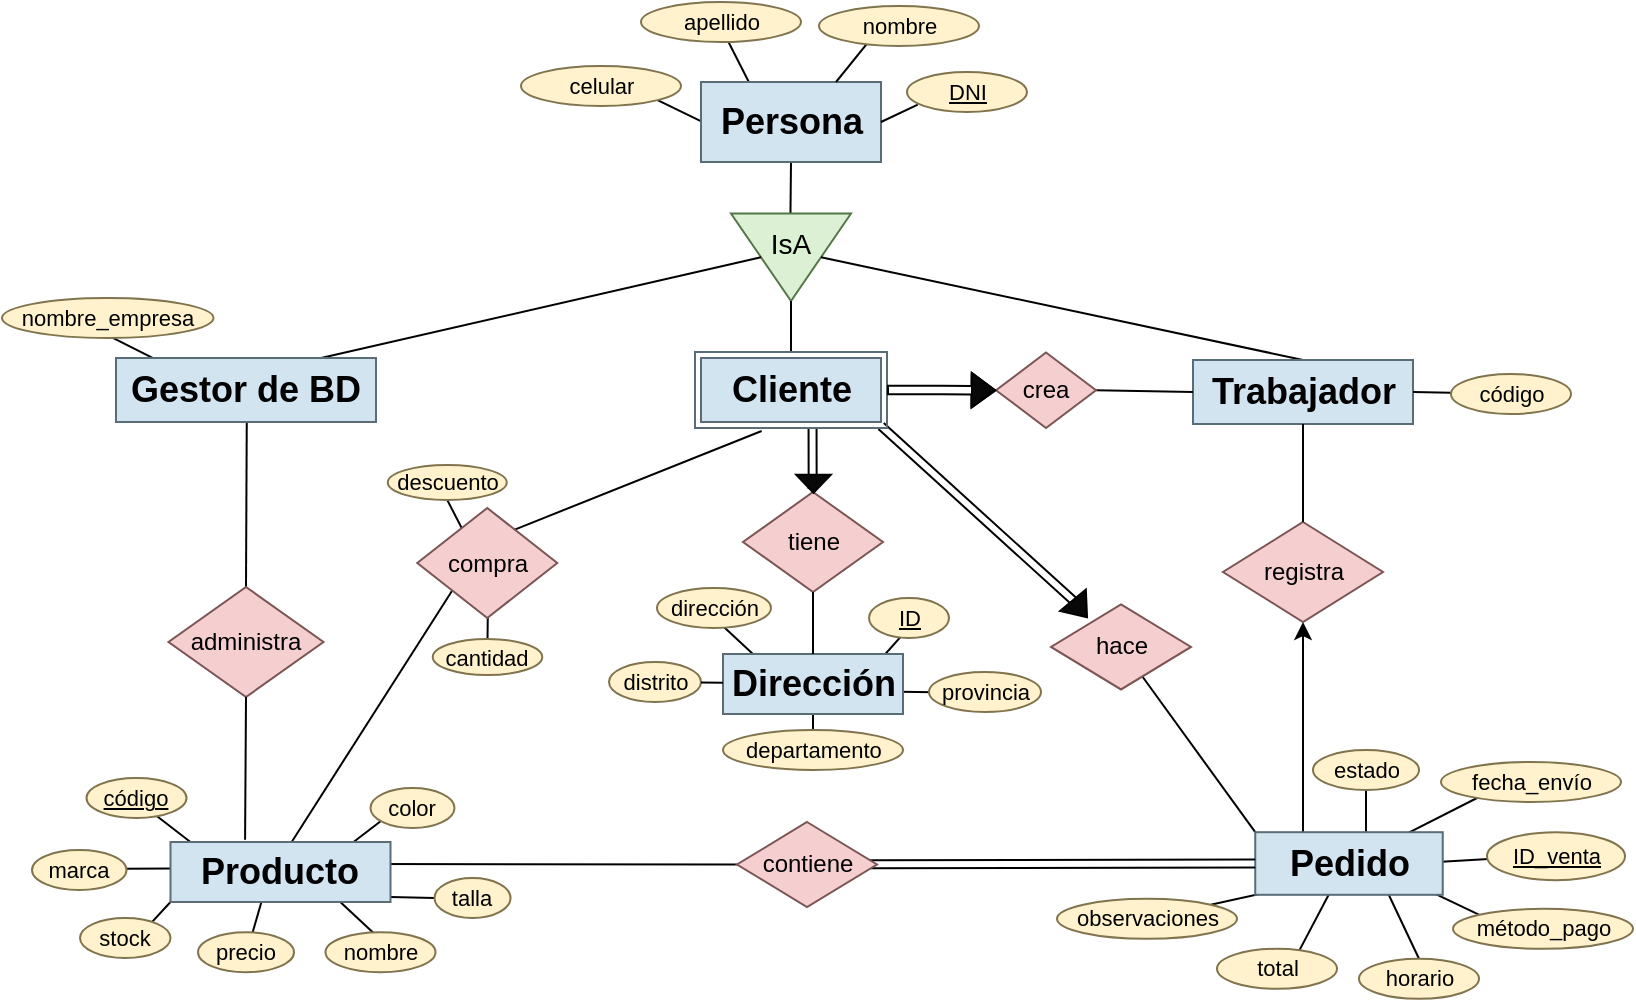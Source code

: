 <mxfile version="24.7.17">
  <diagram id="R2lEEEUBdFMjLlhIrx00" name="Page-1">
    <mxGraphModel dx="1480" dy="518" grid="0" gridSize="10" guides="1" tooltips="1" connect="1" arrows="1" fold="1" page="1" pageScale="1" pageWidth="850" pageHeight="1100" math="0" shadow="0" extFonts="Permanent Marker^https://fonts.googleapis.com/css?family=Permanent+Marker">
      <root>
        <mxCell id="0" />
        <mxCell id="1" parent="0" />
        <mxCell id="55ezojVvOQlJSLOhFWwa-83" value="" style="endArrow=classic;html=1;rounded=0;entryX=0.5;entryY=1;entryDx=0;entryDy=0;" parent="1" target="ELXSJOn3E0flHP4w-PMO-49" edge="1">
          <mxGeometry width="50" height="50" relative="1" as="geometry">
            <mxPoint x="678.5" y="575" as="sourcePoint" />
            <mxPoint x="527.5" y="480" as="targetPoint" />
          </mxGeometry>
        </mxCell>
        <mxCell id="ELXSJOn3E0flHP4w-PMO-66" value="" style="endArrow=none;html=1;rounded=0;entryX=0.482;entryY=0.883;entryDx=0;entryDy=0;exitX=0.173;exitY=0.063;exitDx=0;exitDy=0;entryPerimeter=0;exitPerimeter=0;" parent="1" source="ELXSJOn3E0flHP4w-PMO-39" target="ELXSJOn3E0flHP4w-PMO-65" edge="1">
          <mxGeometry width="50" height="50" relative="1" as="geometry">
            <mxPoint x="35" y="363" as="sourcePoint" />
            <mxPoint x="-120" y="226" as="targetPoint" />
          </mxGeometry>
        </mxCell>
        <mxCell id="ELXSJOn3E0flHP4w-PMO-46" value="" style="endArrow=none;html=1;rounded=0;exitX=0.5;exitY=0;exitDx=0;exitDy=0;entryX=0.503;entryY=0.927;entryDx=0;entryDy=0;entryPerimeter=0;" parent="1" source="ELXSJOn3E0flHP4w-PMO-47" target="ELXSJOn3E0flHP4w-PMO-39" edge="1">
          <mxGeometry width="50" height="50" relative="1" as="geometry">
            <mxPoint x="255" y="473" as="sourcePoint" />
            <mxPoint x="250" y="403" as="targetPoint" />
          </mxGeometry>
        </mxCell>
        <mxCell id="55ezojVvOQlJSLOhFWwa-85" value="" style="endArrow=none;html=1;rounded=0;exitX=0.395;exitY=0.978;exitDx=0;exitDy=0;entryX=0.669;entryY=0.14;entryDx=0;entryDy=0;exitPerimeter=0;entryPerimeter=0;" parent="1" source="ELXSJOn3E0flHP4w-PMO-58" target="55ezojVvOQlJSLOhFWwa-84" edge="1">
          <mxGeometry width="50" height="50" relative="1" as="geometry">
            <mxPoint x="730.5" y="615.4" as="sourcePoint" />
            <mxPoint x="735.5" y="637.4" as="targetPoint" />
          </mxGeometry>
        </mxCell>
        <mxCell id="55ezojVvOQlJSLOhFWwa-69" value="" style="endArrow=none;html=1;rounded=0;exitX=0.439;exitY=0.027;exitDx=0;exitDy=0;entryX=0.745;entryY=0.91;entryDx=0;entryDy=0;entryPerimeter=0;exitPerimeter=0;" parent="1" source="55ezojVvOQlJSLOhFWwa-61" target="ELXSJOn3E0flHP4w-PMO-53" edge="1">
          <mxGeometry width="50" height="50" relative="1" as="geometry">
            <mxPoint x="146.25" y="641" as="sourcePoint" />
            <mxPoint x="150.25" y="620" as="targetPoint" />
          </mxGeometry>
        </mxCell>
        <mxCell id="55ezojVvOQlJSLOhFWwa-68" value="" style="endArrow=none;html=1;rounded=0;exitX=0.551;exitY=0.15;exitDx=0;exitDy=0;entryX=0.414;entryY=0.993;entryDx=0;entryDy=0;entryPerimeter=0;exitPerimeter=0;" parent="1" source="55ezojVvOQlJSLOhFWwa-62" target="ELXSJOn3E0flHP4w-PMO-53" edge="1">
          <mxGeometry width="50" height="50" relative="1" as="geometry">
            <mxPoint x="107.25" y="632" as="sourcePoint" />
            <mxPoint x="125.25" y="616" as="targetPoint" />
          </mxGeometry>
        </mxCell>
        <mxCell id="55ezojVvOQlJSLOhFWwa-70" value="" style="endArrow=none;html=1;rounded=0;exitX=0;exitY=0.5;exitDx=0;exitDy=0;entryX=0.898;entryY=0.908;entryDx=0;entryDy=0;entryPerimeter=0;" parent="1" source="55ezojVvOQlJSLOhFWwa-60" target="ELXSJOn3E0flHP4w-PMO-53" edge="1">
          <mxGeometry width="50" height="50" relative="1" as="geometry">
            <mxPoint x="206.25" y="645" as="sourcePoint" />
            <mxPoint x="190.25" y="619" as="targetPoint" />
          </mxGeometry>
        </mxCell>
        <mxCell id="55ezojVvOQlJSLOhFWwa-67" value="" style="endArrow=none;html=1;rounded=0;exitX=0.772;exitY=0.161;exitDx=0;exitDy=0;entryX=0;entryY=1;entryDx=0;entryDy=0;exitPerimeter=0;" parent="1" source="55ezojVvOQlJSLOhFWwa-63" target="ELXSJOn3E0flHP4w-PMO-53" edge="1">
          <mxGeometry width="50" height="50" relative="1" as="geometry">
            <mxPoint x="98.25" y="601" as="sourcePoint" />
            <mxPoint x="123.25" y="603" as="targetPoint" />
          </mxGeometry>
        </mxCell>
        <mxCell id="55ezojVvOQlJSLOhFWwa-66" value="" style="endArrow=none;html=1;rounded=0;exitX=0.953;exitY=0.471;exitDx=0;exitDy=0;entryX=0.008;entryY=0.44;entryDx=0;entryDy=0;exitPerimeter=0;entryPerimeter=0;" parent="1" source="55ezojVvOQlJSLOhFWwa-64" target="ELXSJOn3E0flHP4w-PMO-53" edge="1">
          <mxGeometry width="50" height="50" relative="1" as="geometry">
            <mxPoint x="120.25" y="577" as="sourcePoint" />
            <mxPoint x="132.25" y="590" as="targetPoint" />
          </mxGeometry>
        </mxCell>
        <mxCell id="55ezojVvOQlJSLOhFWwa-65" value="" style="endArrow=none;html=1;rounded=0;exitX=0.683;exitY=0.912;exitDx=0;exitDy=0;entryX=0.095;entryY=0.012;entryDx=0;entryDy=0;exitPerimeter=0;entryPerimeter=0;" parent="1" source="55ezojVvOQlJSLOhFWwa-58" target="ELXSJOn3E0flHP4w-PMO-53" edge="1">
          <mxGeometry width="50" height="50" relative="1" as="geometry">
            <mxPoint x="223.25" y="492" as="sourcePoint" />
            <mxPoint x="250.25" y="492" as="targetPoint" />
          </mxGeometry>
        </mxCell>
        <mxCell id="55ezojVvOQlJSLOhFWwa-71" value="" style="endArrow=none;html=1;rounded=0;exitX=0.171;exitY=0.751;exitDx=0;exitDy=0;entryX=0.826;entryY=0.016;entryDx=0;entryDy=0;exitPerimeter=0;entryPerimeter=0;" parent="1" source="55ezojVvOQlJSLOhFWwa-59" target="ELXSJOn3E0flHP4w-PMO-53" edge="1">
          <mxGeometry width="50" height="50" relative="1" as="geometry">
            <mxPoint x="248.25" y="630" as="sourcePoint" />
            <mxPoint x="221.25" y="617" as="targetPoint" />
          </mxGeometry>
        </mxCell>
        <mxCell id="55ezojVvOQlJSLOhFWwa-22" value="" style="endArrow=none;html=1;rounded=0;entryX=0;entryY=0.5;entryDx=0;entryDy=0;exitX=0.909;exitY=0.367;exitDx=0;exitDy=0;exitPerimeter=0;" parent="1" source="ELXSJOn3E0flHP4w-PMO-53" target="55ezojVvOQlJSLOhFWwa-21" edge="1">
          <mxGeometry width="50" height="50" relative="1" as="geometry">
            <mxPoint x="257.5" y="632" as="sourcePoint" />
            <mxPoint x="380.5" y="634" as="targetPoint" />
          </mxGeometry>
        </mxCell>
        <mxCell id="55ezojVvOQlJSLOhFWwa-9" value="" style="endArrow=none;html=1;rounded=0;exitX=0.777;exitY=0.071;exitDx=0;exitDy=0;entryX=0.222;entryY=0.85;entryDx=0;entryDy=0;entryPerimeter=0;exitPerimeter=0;" parent="1" source="ELXSJOn3E0flHP4w-PMO-58" target="55ezojVvOQlJSLOhFWwa-57" edge="1">
          <mxGeometry width="50" height="50" relative="1" as="geometry">
            <mxPoint x="781.5" y="634.0" as="sourcePoint" />
            <mxPoint x="765.52" y="546.52" as="targetPoint" />
          </mxGeometry>
        </mxCell>
        <mxCell id="55ezojVvOQlJSLOhFWwa-19" value="" style="endArrow=none;html=1;rounded=0;exitX=0.971;exitY=0.476;exitDx=0;exitDy=0;exitPerimeter=0;entryX=0.043;entryY=0.552;entryDx=0;entryDy=0;entryPerimeter=0;" parent="1" source="ELXSJOn3E0flHP4w-PMO-58" target="55ezojVvOQlJSLOhFWwa-18" edge="1">
          <mxGeometry width="50" height="50" relative="1" as="geometry">
            <mxPoint x="744.5" y="642.0" as="sourcePoint" />
            <mxPoint x="771.5" y="654.0" as="targetPoint" />
          </mxGeometry>
        </mxCell>
        <mxCell id="55ezojVvOQlJSLOhFWwa-15" value="" style="endArrow=none;html=1;rounded=0;entryX=0;entryY=0;entryDx=0;entryDy=0;" parent="1" source="ELXSJOn3E0flHP4w-PMO-50" target="ELXSJOn3E0flHP4w-PMO-58" edge="1">
          <mxGeometry width="50" height="50" relative="1" as="geometry">
            <mxPoint x="737.5" y="483" as="sourcePoint" />
            <mxPoint x="667.5" y="610" as="targetPoint" />
          </mxGeometry>
        </mxCell>
        <mxCell id="55ezojVvOQlJSLOhFWwa-12" value="" style="endArrow=none;html=1;rounded=0;exitX=0.907;exitY=0.91;exitDx=0;exitDy=0;entryX=0.196;entryY=0.26;entryDx=0;entryDy=0;entryPerimeter=0;exitPerimeter=0;" parent="1" source="ELXSJOn3E0flHP4w-PMO-58" target="55ezojVvOQlJSLOhFWwa-11" edge="1">
          <mxGeometry width="50" height="50" relative="1" as="geometry">
            <mxPoint x="743.5" y="634.0" as="sourcePoint" />
            <mxPoint x="765.5" y="647.0" as="targetPoint" />
          </mxGeometry>
        </mxCell>
        <mxCell id="55ezojVvOQlJSLOhFWwa-48" value="" style="endArrow=none;html=1;rounded=0;entryX=0.101;entryY=0.936;entryDx=0;entryDy=0;exitX=1;exitY=0;exitDx=0;exitDy=0;entryPerimeter=0;" parent="1" source="55ezojVvOQlJSLOhFWwa-45" target="ELXSJOn3E0flHP4w-PMO-58" edge="1">
          <mxGeometry width="50" height="50" relative="1" as="geometry">
            <mxPoint x="721.5" y="642.0" as="sourcePoint" />
            <mxPoint x="661.5" y="604.0" as="targetPoint" />
          </mxGeometry>
        </mxCell>
        <mxCell id="55ezojVvOQlJSLOhFWwa-47" value="" style="endArrow=none;html=1;rounded=0;exitX=0.707;exitY=0.967;exitDx=0;exitDy=0;entryX=0.5;entryY=0;entryDx=0;entryDy=0;exitPerimeter=0;" parent="1" source="ELXSJOn3E0flHP4w-PMO-58" target="55ezojVvOQlJSLOhFWwa-56" edge="1">
          <mxGeometry width="50" height="50" relative="1" as="geometry">
            <mxPoint x="674.5" y="610.0" as="sourcePoint" />
            <mxPoint x="716.21" y="626.04" as="targetPoint" />
          </mxGeometry>
        </mxCell>
        <mxCell id="55ezojVvOQlJSLOhFWwa-17" value="" style="endArrow=none;html=1;rounded=0;exitX=0.5;exitY=0;exitDx=0;exitDy=0;entryX=0.5;entryY=1;entryDx=0;entryDy=0;" parent="1" target="55ezojVvOQlJSLOhFWwa-16" edge="1">
          <mxGeometry width="50" height="50" relative="1" as="geometry">
            <mxPoint x="710" y="575.098" as="sourcePoint" />
            <mxPoint x="705" y="554.0" as="targetPoint" />
          </mxGeometry>
        </mxCell>
        <mxCell id="55ezojVvOQlJSLOhFWwa-43" value="" style="endArrow=none;html=1;rounded=0;exitX=0.211;exitY=0.126;exitDx=0;exitDy=0;exitPerimeter=0;entryX=0.575;entryY=0.943;entryDx=0;entryDy=0;entryPerimeter=0;" parent="1" source="ELXSJOn3E0flHP4w-PMO-56" target="55ezojVvOQlJSLOhFWwa-36" edge="1">
          <mxGeometry width="50" height="50" relative="1" as="geometry">
            <mxPoint x="398.5" y="532" as="sourcePoint" />
            <mxPoint x="362.5" y="539" as="targetPoint" />
          </mxGeometry>
        </mxCell>
        <mxCell id="55ezojVvOQlJSLOhFWwa-39" value="" style="endArrow=none;html=1;rounded=0;entryX=0.5;entryY=0;entryDx=0;entryDy=0;exitX=0.5;exitY=1;exitDx=0;exitDy=0;" parent="1" source="ELXSJOn3E0flHP4w-PMO-56" target="55ezojVvOQlJSLOhFWwa-33" edge="1">
          <mxGeometry width="50" height="50" relative="1" as="geometry">
            <mxPoint x="485.5" y="529" as="sourcePoint" />
            <mxPoint x="517.5" y="529" as="targetPoint" />
          </mxGeometry>
        </mxCell>
        <mxCell id="55ezojVvOQlJSLOhFWwa-38" value="" style="endArrow=none;html=1;rounded=0;entryX=0.448;entryY=0.852;entryDx=0;entryDy=0;exitX=0.881;exitY=0.071;exitDx=0;exitDy=0;exitPerimeter=0;entryPerimeter=0;" parent="1" source="ELXSJOn3E0flHP4w-PMO-56" target="55ezojVvOQlJSLOhFWwa-31" edge="1">
          <mxGeometry width="50" height="50" relative="1" as="geometry">
            <mxPoint x="485.5" y="529" as="sourcePoint" />
            <mxPoint x="517.5" y="536" as="targetPoint" />
          </mxGeometry>
        </mxCell>
        <mxCell id="55ezojVvOQlJSLOhFWwa-37" value="" style="endArrow=none;html=1;rounded=0;entryX=0.057;entryY=0.505;entryDx=0;entryDy=0;exitX=0.975;exitY=0.63;exitDx=0;exitDy=0;exitPerimeter=0;entryPerimeter=0;" parent="1" source="ELXSJOn3E0flHP4w-PMO-56" target="55ezojVvOQlJSLOhFWwa-34" edge="1">
          <mxGeometry width="50" height="50" relative="1" as="geometry">
            <mxPoint x="616.5" y="490" as="sourcePoint" />
            <mxPoint x="705.5" y="617" as="targetPoint" />
          </mxGeometry>
        </mxCell>
        <mxCell id="55ezojVvOQlJSLOhFWwa-2" value="" style="endArrow=none;html=1;rounded=0;exitX=0.5;exitY=0;exitDx=0;exitDy=0;entryX=0.504;entryY=0.962;entryDx=0;entryDy=0;entryPerimeter=0;" parent="1" source="55ezojVvOQlJSLOhFWwa-1" target="ELXSJOn3E0flHP4w-PMO-48" edge="1">
          <mxGeometry width="50" height="50" relative="1" as="geometry">
            <mxPoint x="327.63" y="421.5" as="sourcePoint" />
            <mxPoint x="347.63" y="441.5" as="targetPoint" />
          </mxGeometry>
        </mxCell>
        <mxCell id="ELXSJOn3E0flHP4w-PMO-84" value="" style="endArrow=none;html=1;rounded=0;exitX=0.333;exitY=0.22;exitDx=0;exitDy=0;entryX=0.5;entryY=1;entryDx=0;entryDy=0;exitPerimeter=0;" parent="1" source="ELXSJOn3E0flHP4w-PMO-48" target="ELXSJOn3E0flHP4w-PMO-82" edge="1">
          <mxGeometry width="50" height="50" relative="1" as="geometry">
            <mxPoint x="334.63" y="361.5" as="sourcePoint" />
            <mxPoint x="311.63" y="350.5" as="targetPoint" />
          </mxGeometry>
        </mxCell>
        <mxCell id="ELXSJOn3E0flHP4w-PMO-70" value="" style="shape=link;html=1;rounded=0;exitX=0.614;exitY=1.04;exitDx=0;exitDy=0;entryX=0.5;entryY=0;entryDx=0;entryDy=0;exitPerimeter=0;" parent="1" edge="1">
          <mxGeometry width="100" relative="1" as="geometry">
            <mxPoint x="433.274" y="373" as="sourcePoint" />
            <mxPoint x="433.33" y="403.48" as="targetPoint" />
          </mxGeometry>
        </mxCell>
        <mxCell id="ELXSJOn3E0flHP4w-PMO-69" value="" style="endArrow=none;html=1;rounded=0;exitX=0.683;exitY=0.203;exitDx=0;exitDy=0;entryX=0.347;entryY=1.04;entryDx=0;entryDy=0;exitPerimeter=0;entryPerimeter=0;" parent="1" source="ELXSJOn3E0flHP4w-PMO-48" target="ELXSJOn3E0flHP4w-PMO-45" edge="1">
          <mxGeometry width="50" height="50" relative="1" as="geometry">
            <mxPoint x="347.5" y="479" as="sourcePoint" />
            <mxPoint x="451.5" y="420" as="targetPoint" />
          </mxGeometry>
        </mxCell>
        <mxCell id="ELXSJOn3E0flHP4w-PMO-68" value="" style="endArrow=none;html=1;rounded=0;exitX=0.545;exitY=0.033;exitDx=0;exitDy=0;entryX=0;entryY=1;entryDx=0;entryDy=0;exitPerimeter=0;" parent="1" source="ELXSJOn3E0flHP4w-PMO-53" target="ELXSJOn3E0flHP4w-PMO-48" edge="1">
          <mxGeometry width="50" height="50" relative="1" as="geometry">
            <mxPoint x="427.5" y="560" as="sourcePoint" />
            <mxPoint x="477.5" y="510" as="targetPoint" />
          </mxGeometry>
        </mxCell>
        <mxCell id="ELXSJOn3E0flHP4w-PMO-22" value="" style="endArrow=none;html=1;rounded=0;exitX=0.057;exitY=0.505;exitDx=0;exitDy=0;exitPerimeter=0;entryX=0.5;entryY=1;entryDx=0;entryDy=0;" parent="1" source="ELXSJOn3E0flHP4w-PMO-31" target="ELXSJOn3E0flHP4w-PMO-2" edge="1">
          <mxGeometry width="50" height="50" relative="1" as="geometry">
            <mxPoint x="422.5" y="264" as="sourcePoint" />
            <mxPoint x="422.5" y="237" as="targetPoint" />
          </mxGeometry>
        </mxCell>
        <mxCell id="ELXSJOn3E0flHP4w-PMO-15" value="" style="endArrow=none;html=1;rounded=0;exitX=0.019;exitY=0.512;exitDx=0;exitDy=0;exitPerimeter=0;entryX=1;entryY=1;entryDx=0;entryDy=0;" parent="1" source="ELXSJOn3E0flHP4w-PMO-2" target="ELXSJOn3E0flHP4w-PMO-12" edge="1">
          <mxGeometry width="50" height="50" relative="1" as="geometry">
            <mxPoint x="377.5" y="217" as="sourcePoint" />
            <mxPoint x="347.5" y="205" as="targetPoint" />
          </mxGeometry>
        </mxCell>
        <mxCell id="ELXSJOn3E0flHP4w-PMO-14" value="" style="endArrow=none;html=1;rounded=0;entryX=0.538;entryY=0.932;entryDx=0;entryDy=0;entryPerimeter=0;exitX=0.27;exitY=0.018;exitDx=0;exitDy=0;exitPerimeter=0;" parent="1" source="ELXSJOn3E0flHP4w-PMO-2" target="ELXSJOn3E0flHP4w-PMO-11" edge="1">
          <mxGeometry width="50" height="50" relative="1" as="geometry">
            <mxPoint x="395.5" y="202" as="sourcePoint" />
            <mxPoint x="385.5" y="172" as="targetPoint" />
          </mxGeometry>
        </mxCell>
        <mxCell id="ELXSJOn3E0flHP4w-PMO-2" value="&lt;font style=&quot;font-size: 18px;&quot;&gt;&lt;b&gt;Persona&lt;/b&gt;&lt;/font&gt;" style="rounded=0;whiteSpace=wrap;html=1;fillColor=#d2e4f0;strokeColor=#5a6c78;shadow=0;" parent="1" vertex="1">
          <mxGeometry x="377.5" y="200" width="90" height="40" as="geometry" />
        </mxCell>
        <mxCell id="ELXSJOn3E0flHP4w-PMO-8" value="" style="endArrow=none;html=1;rounded=0;exitX=1;exitY=0.5;exitDx=0;exitDy=0;entryX=0.09;entryY=0.814;entryDx=0;entryDy=0;entryPerimeter=0;" parent="1" source="ELXSJOn3E0flHP4w-PMO-2" target="ELXSJOn3E0flHP4w-PMO-9" edge="1">
          <mxGeometry width="50" height="50" relative="1" as="geometry">
            <mxPoint x="467.5" y="216" as="sourcePoint" />
            <mxPoint x="497.5" y="206" as="targetPoint" />
          </mxGeometry>
        </mxCell>
        <mxCell id="ELXSJOn3E0flHP4w-PMO-9" value="&lt;u&gt;&lt;font style=&quot;font-size: 11px;&quot;&gt;DNI&lt;/font&gt;&lt;/u&gt;" style="ellipse;whiteSpace=wrap;html=1;fillColor=#FFF2CC;strokeColor=#80734D;" parent="1" vertex="1">
          <mxGeometry x="480.5" y="195" width="60" height="20" as="geometry" />
        </mxCell>
        <mxCell id="ELXSJOn3E0flHP4w-PMO-12" value="&lt;font style=&quot;font-size: 11px;&quot;&gt;celular&lt;/font&gt;" style="ellipse;whiteSpace=wrap;html=1;fillColor=#fff2cc;strokeColor=#80734d;" parent="1" vertex="1">
          <mxGeometry x="287.5" y="192" width="80" height="20" as="geometry" />
        </mxCell>
        <mxCell id="ELXSJOn3E0flHP4w-PMO-13" value="" style="endArrow=none;html=1;rounded=0;exitX=0.75;exitY=0;exitDx=0;exitDy=0;entryX=0.299;entryY=0.947;entryDx=0;entryDy=0;entryPerimeter=0;" parent="1" source="ELXSJOn3E0flHP4w-PMO-2" target="ELXSJOn3E0flHP4w-PMO-10" edge="1">
          <mxGeometry width="50" height="50" relative="1" as="geometry">
            <mxPoint x="447.5" y="200" as="sourcePoint" />
            <mxPoint x="467.5" y="170" as="targetPoint" />
          </mxGeometry>
        </mxCell>
        <mxCell id="ELXSJOn3E0flHP4w-PMO-10" value="&lt;font style=&quot;font-size: 11px;&quot;&gt;nombre&lt;/font&gt;" style="ellipse;whiteSpace=wrap;html=1;fillColor=#FFF2CC;strokeColor=#80734D;" parent="1" vertex="1">
          <mxGeometry x="436.5" y="162" width="80" height="20" as="geometry" />
        </mxCell>
        <mxCell id="ELXSJOn3E0flHP4w-PMO-11" value="&lt;font style=&quot;font-size: 11px;&quot;&gt;apellido&lt;/font&gt;" style="ellipse;whiteSpace=wrap;html=1;fillColor=#FFF2CC;strokeColor=#80734D;" parent="1" vertex="1">
          <mxGeometry x="347.5" y="160" width="80" height="20" as="geometry" />
        </mxCell>
        <mxCell id="ELXSJOn3E0flHP4w-PMO-31" value="" style="triangle;whiteSpace=wrap;html=1;rotation=90;fillColor=#DCF0D3;strokeColor=#557748;" parent="1" vertex="1">
          <mxGeometry x="400.63" y="257.63" width="43.75" height="60" as="geometry" />
        </mxCell>
        <mxCell id="ELXSJOn3E0flHP4w-PMO-32" value="&lt;font style=&quot;font-size: 14px;&quot;&gt;IsA&lt;/font&gt;" style="text;html=1;align=center;verticalAlign=middle;resizable=0;points=[];autosize=1;strokeColor=none;fillColor=none;" parent="1" vertex="1">
          <mxGeometry x="401.5" y="266" width="40" height="30" as="geometry" />
        </mxCell>
        <mxCell id="ELXSJOn3E0flHP4w-PMO-34" value="" style="endArrow=none;html=1;rounded=0;entryX=0.5;entryY=0;entryDx=0;entryDy=0;exitX=0.5;exitY=0;exitDx=0;exitDy=0;" parent="1" source="ELXSJOn3E0flHP4w-PMO-41" target="ELXSJOn3E0flHP4w-PMO-31" edge="1">
          <mxGeometry width="50" height="50" relative="1" as="geometry">
            <mxPoint x="587.5" y="360" as="sourcePoint" />
            <mxPoint x="436.5" y="290" as="targetPoint" />
          </mxGeometry>
        </mxCell>
        <mxCell id="ELXSJOn3E0flHP4w-PMO-35" value="" style="endArrow=none;html=1;rounded=0;entryX=0.5;entryY=1;entryDx=0;entryDy=0;exitX=0.654;exitY=0.125;exitDx=0;exitDy=0;exitPerimeter=0;" parent="1" source="ELXSJOn3E0flHP4w-PMO-39" target="ELXSJOn3E0flHP4w-PMO-31" edge="1">
          <mxGeometry width="50" height="50" relative="1" as="geometry">
            <mxPoint x="253.75" y="360" as="sourcePoint" />
            <mxPoint x="403.75" y="290" as="targetPoint" />
          </mxGeometry>
        </mxCell>
        <mxCell id="ELXSJOn3E0flHP4w-PMO-38" value="" style="endArrow=none;html=1;rounded=0;entryX=1;entryY=0.5;entryDx=0;entryDy=0;exitX=0.5;exitY=0;exitDx=0;exitDy=0;" parent="1" source="ELXSJOn3E0flHP4w-PMO-45" target="ELXSJOn3E0flHP4w-PMO-31" edge="1">
          <mxGeometry width="50" height="50" relative="1" as="geometry">
            <mxPoint x="427.5" y="350" as="sourcePoint" />
            <mxPoint x="387.25" y="310" as="targetPoint" />
          </mxGeometry>
        </mxCell>
        <mxCell id="ELXSJOn3E0flHP4w-PMO-39" value="&lt;font style=&quot;font-size: 18px;&quot;&gt;&lt;b&gt;Gestor de BD&lt;/b&gt;&lt;/font&gt;" style="rounded=0;whiteSpace=wrap;html=1;fillColor=#d2e4f0;strokeColor=#5a6c78;shadow=0;" parent="1" vertex="1">
          <mxGeometry x="85" y="338" width="130" height="32" as="geometry" />
        </mxCell>
        <mxCell id="ELXSJOn3E0flHP4w-PMO-41" value="&lt;span style=&quot;font-size: 18px;&quot;&gt;&lt;b&gt;Trabajador&lt;/b&gt;&lt;/span&gt;" style="rounded=0;whiteSpace=wrap;html=1;fillColor=#d2e4f0;strokeColor=#5a6c78;shadow=0;" parent="1" vertex="1">
          <mxGeometry x="623.5" y="339" width="110" height="32" as="geometry" />
        </mxCell>
        <mxCell id="ELXSJOn3E0flHP4w-PMO-47" value="administra" style="rhombus;whiteSpace=wrap;html=1;fillColor=#F5CFCF;strokeColor=#7B5555;" parent="1" vertex="1">
          <mxGeometry x="111.25" y="452.5" width="77.5" height="55" as="geometry" />
        </mxCell>
        <mxCell id="ELXSJOn3E0flHP4w-PMO-48" value="compra" style="rhombus;whiteSpace=wrap;html=1;fillColor=#F5CFCF;strokeColor=#7B5555;" parent="1" vertex="1">
          <mxGeometry x="235.63" y="413" width="70" height="55" as="geometry" />
        </mxCell>
        <mxCell id="ELXSJOn3E0flHP4w-PMO-49" value="registra" style="rhombus;whiteSpace=wrap;html=1;fillColor=#F5CFCF;strokeColor=#7B5555;" parent="1" vertex="1">
          <mxGeometry x="638.5" y="420" width="80" height="50" as="geometry" />
        </mxCell>
        <mxCell id="ELXSJOn3E0flHP4w-PMO-52" value="tiene" style="rhombus;whiteSpace=wrap;html=1;fillColor=#F5CFCF;strokeColor=#7B5555;" parent="1" vertex="1">
          <mxGeometry x="398.5" y="405" width="70" height="50" as="geometry" />
        </mxCell>
        <mxCell id="ELXSJOn3E0flHP4w-PMO-53" value="&lt;font style=&quot;font-size: 18px;&quot;&gt;&lt;b&gt;Producto&lt;/b&gt;&lt;/font&gt;" style="rounded=0;whiteSpace=wrap;html=1;fillColor=#d2e4f0;strokeColor=#5a6c78;shadow=0;" parent="1" vertex="1">
          <mxGeometry x="112.25" y="580" width="110" height="30" as="geometry" />
        </mxCell>
        <mxCell id="ELXSJOn3E0flHP4w-PMO-56" value="&lt;font style=&quot;font-size: 18px;&quot;&gt;&lt;b&gt;Dirección&lt;/b&gt;&lt;/font&gt;" style="rounded=0;whiteSpace=wrap;html=1;fillColor=#d2e4f0;strokeColor=#5a6c78;shadow=0;" parent="1" vertex="1">
          <mxGeometry x="388.5" y="486" width="90" height="30" as="geometry" />
        </mxCell>
        <mxCell id="ELXSJOn3E0flHP4w-PMO-62" value="" style="endArrow=none;html=1;rounded=0;exitX=1;exitY=0.5;exitDx=0;exitDy=0;" parent="1" source="ELXSJOn3E0flHP4w-PMO-41" target="55ezojVvOQlJSLOhFWwa-6" edge="1">
          <mxGeometry width="50" height="50" relative="1" as="geometry">
            <mxPoint x="560.5" y="232" as="sourcePoint" />
            <mxPoint x="759.039" y="348.987" as="targetPoint" />
          </mxGeometry>
        </mxCell>
        <mxCell id="ELXSJOn3E0flHP4w-PMO-65" value="&lt;font style=&quot;font-size: 11px;&quot;&gt;nombre_empresa&lt;/font&gt;" style="ellipse;whiteSpace=wrap;html=1;fillColor=#FFF2CC;strokeColor=#80734D;" parent="1" vertex="1">
          <mxGeometry x="28" y="308" width="105.75" height="20" as="geometry" />
        </mxCell>
        <mxCell id="ELXSJOn3E0flHP4w-PMO-67" value="" style="endArrow=none;html=1;rounded=0;entryX=0.5;entryY=1;entryDx=0;entryDy=0;exitX=0.339;exitY=-0.038;exitDx=0;exitDy=0;exitPerimeter=0;" parent="1" source="ELXSJOn3E0flHP4w-PMO-53" target="ELXSJOn3E0flHP4w-PMO-47" edge="1">
          <mxGeometry width="50" height="50" relative="1" as="geometry">
            <mxPoint x="107.5" y="570" as="sourcePoint" />
            <mxPoint x="121.5" y="510" as="targetPoint" />
          </mxGeometry>
        </mxCell>
        <mxCell id="ELXSJOn3E0flHP4w-PMO-72" value="" style="shape=link;html=1;rounded=0;exitX=0.969;exitY=0.974;exitDx=0;exitDy=0;entryX=0;entryY=0.5;entryDx=0;entryDy=0;exitPerimeter=0;" parent="1" source="ELXSJOn3E0flHP4w-PMO-45" target="55ezojVvOQlJSLOhFWwa-75" edge="1">
          <mxGeometry width="100" relative="1" as="geometry">
            <mxPoint x="456.5" y="391" as="sourcePoint" />
            <mxPoint x="576" y="472.0" as="targetPoint" />
          </mxGeometry>
        </mxCell>
        <mxCell id="ELXSJOn3E0flHP4w-PMO-74" value="" style="group" parent="1" vertex="1" connectable="0">
          <mxGeometry x="651.5" y="572.75" width="100" height="36" as="geometry" />
        </mxCell>
        <mxCell id="ELXSJOn3E0flHP4w-PMO-58" value="&lt;span style=&quot;font-size: 18px;&quot;&gt;&lt;b&gt;Pedido&lt;/b&gt;&lt;/span&gt;" style="rounded=0;whiteSpace=wrap;html=1;fillColor=#d2e4f0;strokeColor=#5a6c78;shadow=0;" parent="ELXSJOn3E0flHP4w-PMO-74" vertex="1">
          <mxGeometry x="3.125" y="2.348" width="93.75" height="31.304" as="geometry" />
        </mxCell>
        <mxCell id="ELXSJOn3E0flHP4w-PMO-76" value="" style="endArrow=none;html=1;rounded=0;entryX=0.5;entryY=1;entryDx=0;entryDy=0;" parent="1" source="ELXSJOn3E0flHP4w-PMO-49" target="ELXSJOn3E0flHP4w-PMO-41" edge="1">
          <mxGeometry width="50" height="50" relative="1" as="geometry">
            <mxPoint x="635.5" y="442" as="sourcePoint" />
            <mxPoint x="685.5" y="392" as="targetPoint" />
          </mxGeometry>
        </mxCell>
        <mxCell id="ELXSJOn3E0flHP4w-PMO-82" value="&lt;font style=&quot;font-size: 11px;&quot;&gt;descuento&lt;/font&gt;" style="ellipse;whiteSpace=wrap;html=1;fillColor=#FFF2CC;strokeColor=#80734D;" parent="1" vertex="1">
          <mxGeometry x="220.88" y="391.5" width="59.5" height="17.5" as="geometry" />
        </mxCell>
        <mxCell id="55ezojVvOQlJSLOhFWwa-1" value="&lt;font style=&quot;font-size: 11px;&quot;&gt;cantidad&lt;/font&gt;" style="ellipse;whiteSpace=wrap;html=1;fillColor=#FFF2CC;strokeColor=#80734D;" parent="1" vertex="1">
          <mxGeometry x="243.38" y="478.5" width="54.75" height="18" as="geometry" />
        </mxCell>
        <mxCell id="55ezojVvOQlJSLOhFWwa-6" value="&lt;font style=&quot;font-size: 11px;&quot;&gt;código&lt;/font&gt;" style="ellipse;whiteSpace=wrap;html=1;fillColor=#FFF2CC;strokeColor=#80734D;" parent="1" vertex="1">
          <mxGeometry x="752.5" y="346" width="60" height="20" as="geometry" />
        </mxCell>
        <mxCell id="55ezojVvOQlJSLOhFWwa-11" value="&lt;font style=&quot;font-size: 11px;&quot;&gt;método_pago&lt;/font&gt;" style="ellipse;whiteSpace=wrap;html=1;fillColor=#FFF2CC;strokeColor=#80734D;" parent="1" vertex="1">
          <mxGeometry x="753.5" y="613.4" width="90" height="20" as="geometry" />
        </mxCell>
        <mxCell id="55ezojVvOQlJSLOhFWwa-14" value="" style="group" parent="1" vertex="1" connectable="0">
          <mxGeometry x="374.5" y="335" width="96" height="38" as="geometry" />
        </mxCell>
        <mxCell id="ELXSJOn3E0flHP4w-PMO-45" value="" style="rounded=0;whiteSpace=wrap;html=1;strokeColor=#5A6C78;fillColor=none;" parent="55ezojVvOQlJSLOhFWwa-14" vertex="1">
          <mxGeometry width="96" height="38" as="geometry" />
        </mxCell>
        <mxCell id="ELXSJOn3E0flHP4w-PMO-40" value="&lt;font style=&quot;font-size: 18px;&quot;&gt;&lt;b&gt;Cliente&lt;/b&gt;&lt;/font&gt;" style="rounded=0;whiteSpace=wrap;html=1;fillColor=#d2e4f0;strokeColor=#5a6c78;shadow=0;" parent="55ezojVvOQlJSLOhFWwa-14" vertex="1">
          <mxGeometry x="3" y="3" width="90" height="32" as="geometry" />
        </mxCell>
        <mxCell id="ELXSJOn3E0flHP4w-PMO-50" value="&lt;font style=&quot;font-size: 12px;&quot;&gt;hace&lt;/font&gt;" style="rhombus;whiteSpace=wrap;html=1;fillColor=#F5CFCF;strokeColor=#7B5555;" parent="1" vertex="1">
          <mxGeometry x="552.5" y="461.23" width="70" height="42.5" as="geometry" />
        </mxCell>
        <mxCell id="55ezojVvOQlJSLOhFWwa-16" value="&lt;font style=&quot;font-size: 11px;&quot;&gt;estado&lt;/font&gt;" style="ellipse;whiteSpace=wrap;html=1;fillColor=#FFF2CC;strokeColor=#80734D;" parent="1" vertex="1">
          <mxGeometry x="683.5" y="534.0" width="53" height="20" as="geometry" />
        </mxCell>
        <mxCell id="55ezojVvOQlJSLOhFWwa-18" value="&lt;font style=&quot;font-size: 11px;&quot;&gt;ID_venta&lt;/font&gt;" style="ellipse;whiteSpace=wrap;html=1;fillColor=#FFF2CC;strokeColor=#80734D;fontStyle=4" parent="1" vertex="1">
          <mxGeometry x="770.5" y="575.1" width="69" height="24" as="geometry" />
        </mxCell>
        <mxCell id="55ezojVvOQlJSLOhFWwa-20" value="" style="endArrow=none;html=1;rounded=0;entryX=0;entryY=0.5;entryDx=0;entryDy=0;exitX=0.935;exitY=0.498;exitDx=0;exitDy=0;exitPerimeter=0;shape=link;" parent="1" source="55ezojVvOQlJSLOhFWwa-21" target="ELXSJOn3E0flHP4w-PMO-58" edge="1">
          <mxGeometry width="50" height="50" relative="1" as="geometry">
            <mxPoint x="547.5" y="640" as="sourcePoint" />
            <mxPoint x="704.5" y="636" as="targetPoint" />
          </mxGeometry>
        </mxCell>
        <mxCell id="55ezojVvOQlJSLOhFWwa-21" value="&lt;font style=&quot;font-size: 12px;&quot;&gt;contiene&lt;/font&gt;" style="rhombus;whiteSpace=wrap;html=1;fillColor=#F5CFCF;strokeColor=#7B5555;" parent="1" vertex="1">
          <mxGeometry x="395.5" y="570" width="70" height="42.5" as="geometry" />
        </mxCell>
        <mxCell id="55ezojVvOQlJSLOhFWwa-31" value="&lt;font style=&quot;font-size: 11px;&quot;&gt;&lt;u&gt;ID&lt;/u&gt;&lt;/font&gt;" style="ellipse;whiteSpace=wrap;html=1;fillColor=#FFF2CC;strokeColor=#80734D;" parent="1" vertex="1">
          <mxGeometry x="461.5" y="458" width="40" height="20" as="geometry" />
        </mxCell>
        <mxCell id="55ezojVvOQlJSLOhFWwa-32" style="edgeStyle=orthogonalEdgeStyle;rounded=0;orthogonalLoop=1;jettySize=auto;html=1;exitX=0.5;exitY=1;exitDx=0;exitDy=0;" parent="1" source="55ezojVvOQlJSLOhFWwa-31" target="55ezojVvOQlJSLOhFWwa-31" edge="1">
          <mxGeometry relative="1" as="geometry" />
        </mxCell>
        <mxCell id="55ezojVvOQlJSLOhFWwa-33" value="&lt;font style=&quot;font-size: 11px;&quot;&gt;departamento&lt;/font&gt;" style="ellipse;whiteSpace=wrap;html=1;fillColor=#FFF2CC;strokeColor=#80734D;" parent="1" vertex="1">
          <mxGeometry x="388.5" y="524" width="90" height="20" as="geometry" />
        </mxCell>
        <mxCell id="55ezojVvOQlJSLOhFWwa-34" value="&lt;span style=&quot;font-size: 11px;&quot;&gt;provincia&lt;/span&gt;" style="ellipse;whiteSpace=wrap;html=1;fillColor=#FFF2CC;strokeColor=#80734D;" parent="1" vertex="1">
          <mxGeometry x="491.5" y="495" width="56" height="20" as="geometry" />
        </mxCell>
        <mxCell id="55ezojVvOQlJSLOhFWwa-35" value="&lt;font style=&quot;font-size: 11px;&quot;&gt;distrito&lt;/font&gt;" style="ellipse;whiteSpace=wrap;html=1;fillColor=#FFF2CC;strokeColor=#80734D;" parent="1" vertex="1">
          <mxGeometry x="331.5" y="490" width="46" height="20" as="geometry" />
        </mxCell>
        <mxCell id="55ezojVvOQlJSLOhFWwa-36" value="&lt;font style=&quot;font-size: 11px;&quot;&gt;dirección&lt;/font&gt;" style="ellipse;whiteSpace=wrap;html=1;fillColor=#FFF2CC;strokeColor=#80734D;" parent="1" vertex="1">
          <mxGeometry x="355.5" y="453" width="57" height="20" as="geometry" />
        </mxCell>
        <mxCell id="55ezojVvOQlJSLOhFWwa-40" value="" style="endArrow=none;html=1;rounded=0;" parent="1" source="ELXSJOn3E0flHP4w-PMO-56" target="55ezojVvOQlJSLOhFWwa-35" edge="1">
          <mxGeometry width="50" height="50" relative="1" as="geometry">
            <mxPoint x="466.5" y="539" as="sourcePoint" />
            <mxPoint x="465.5" y="556" as="targetPoint" />
          </mxGeometry>
        </mxCell>
        <mxCell id="55ezojVvOQlJSLOhFWwa-45" value="&lt;font style=&quot;font-size: 11px;&quot;&gt;observaciones&lt;/font&gt;" style="ellipse;whiteSpace=wrap;html=1;fillColor=#FFF2CC;strokeColor=#80734D;" parent="1" vertex="1">
          <mxGeometry x="555.5" y="608.4" width="90" height="20" as="geometry" />
        </mxCell>
        <mxCell id="55ezojVvOQlJSLOhFWwa-56" value="&lt;font style=&quot;font-size: 11px;&quot;&gt;horario&lt;/font&gt;" style="ellipse;whiteSpace=wrap;html=1;fillColor=#FFF2CC;strokeColor=#80734D;" parent="1" vertex="1">
          <mxGeometry x="706.5" y="638.4" width="60" height="20" as="geometry" />
        </mxCell>
        <mxCell id="55ezojVvOQlJSLOhFWwa-57" value="&lt;font style=&quot;font-size: 11px;&quot;&gt;fecha_envío&lt;/font&gt;" style="ellipse;whiteSpace=wrap;html=1;fillColor=#FFF2CC;strokeColor=#80734D;" parent="1" vertex="1">
          <mxGeometry x="747.5" y="540.0" width="90" height="20" as="geometry" />
        </mxCell>
        <mxCell id="55ezojVvOQlJSLOhFWwa-58" value="&lt;font style=&quot;font-size: 11px;&quot;&gt;&lt;u&gt;código&lt;/u&gt;&lt;/font&gt;" style="ellipse;whiteSpace=wrap;html=1;fillColor=#FFF2CC;strokeColor=#80734D;" parent="1" vertex="1">
          <mxGeometry x="70.25" y="548" width="50" height="20" as="geometry" />
        </mxCell>
        <mxCell id="55ezojVvOQlJSLOhFWwa-59" value="&lt;font style=&quot;font-size: 11px;&quot;&gt;color&lt;/font&gt;" style="ellipse;whiteSpace=wrap;html=1;fillColor=#FFF2CC;strokeColor=#80734D;" parent="1" vertex="1">
          <mxGeometry x="212.25" y="553" width="42" height="20" as="geometry" />
        </mxCell>
        <mxCell id="55ezojVvOQlJSLOhFWwa-60" value="&lt;font style=&quot;font-size: 11px;&quot;&gt;talla&lt;/font&gt;" style="ellipse;whiteSpace=wrap;html=1;fillColor=#FFF2CC;strokeColor=#80734D;" parent="1" vertex="1">
          <mxGeometry x="244.25" y="598" width="38" height="20" as="geometry" />
        </mxCell>
        <mxCell id="55ezojVvOQlJSLOhFWwa-61" value="&lt;font style=&quot;font-size: 11px;&quot;&gt;nombre&lt;/font&gt;" style="ellipse;whiteSpace=wrap;html=1;fillColor=#FFF2CC;strokeColor=#80734D;" parent="1" vertex="1">
          <mxGeometry x="189.75" y="625.1" width="55" height="20" as="geometry" />
        </mxCell>
        <mxCell id="55ezojVvOQlJSLOhFWwa-62" value="&lt;font style=&quot;font-size: 11px;&quot;&gt;precio&lt;/font&gt;" style="ellipse;whiteSpace=wrap;html=1;fillColor=#FFF2CC;strokeColor=#80734D;" parent="1" vertex="1">
          <mxGeometry x="126" y="625.1" width="48" height="20" as="geometry" />
        </mxCell>
        <mxCell id="55ezojVvOQlJSLOhFWwa-63" value="&lt;font style=&quot;font-size: 11px;&quot;&gt;stock&lt;/font&gt;" style="ellipse;whiteSpace=wrap;html=1;fillColor=#FFF2CC;strokeColor=#80734D;" parent="1" vertex="1">
          <mxGeometry x="67" y="618" width="45.25" height="20" as="geometry" />
        </mxCell>
        <mxCell id="55ezojVvOQlJSLOhFWwa-64" value="&lt;font style=&quot;font-size: 11px;&quot;&gt;marca&lt;/font&gt;" style="ellipse;whiteSpace=wrap;html=1;fillColor=#FFF2CC;strokeColor=#80734D;" parent="1" vertex="1">
          <mxGeometry x="43" y="584" width="47.25" height="20" as="geometry" />
        </mxCell>
        <mxCell id="55ezojVvOQlJSLOhFWwa-75" value="" style="triangle;whiteSpace=wrap;html=1;rotation=50.2;fillColor=#080808;" parent="1" vertex="1">
          <mxGeometry x="561.5" y="455" width="11" height="16.77" as="geometry" />
        </mxCell>
        <mxCell id="55ezojVvOQlJSLOhFWwa-84" value="&lt;span style=&quot;font-size: 11px;&quot;&gt;total&lt;/span&gt;" style="ellipse;whiteSpace=wrap;html=1;fillColor=#FFF2CC;strokeColor=#80734D;" parent="1" vertex="1">
          <mxGeometry x="635.5" y="633.4" width="60" height="20" as="geometry" />
        </mxCell>
        <mxCell id="RXgUs7teRVPHH2OxWNDd-1" value="" style="endArrow=none;html=1;rounded=0;entryX=0;entryY=0.5;entryDx=0;entryDy=0;exitX=1;exitY=0.5;exitDx=0;exitDy=0;" edge="1" parent="1" source="RXgUs7teRVPHH2OxWNDd-2" target="ELXSJOn3E0flHP4w-PMO-41">
          <mxGeometry width="50" height="50" relative="1" as="geometry">
            <mxPoint x="585" y="356" as="sourcePoint" />
            <mxPoint x="689" y="382" as="targetPoint" />
          </mxGeometry>
        </mxCell>
        <mxCell id="RXgUs7teRVPHH2OxWNDd-2" value="crea" style="rhombus;whiteSpace=wrap;html=1;fillColor=#F5CFCF;strokeColor=#7B5555;" vertex="1" parent="1">
          <mxGeometry x="525" y="335.25" width="50" height="37.75" as="geometry" />
        </mxCell>
        <mxCell id="RXgUs7teRVPHH2OxWNDd-7" value="" style="edgeStyle=orthogonalEdgeStyle;rounded=0;orthogonalLoop=1;jettySize=auto;html=1;shape=flexArrow;width=4.211;endSize=3.6;endWidth=12.005;" edge="1" parent="1" source="ELXSJOn3E0flHP4w-PMO-45" target="RXgUs7teRVPHH2OxWNDd-2">
          <mxGeometry relative="1" as="geometry" />
        </mxCell>
        <mxCell id="RXgUs7teRVPHH2OxWNDd-9" value="" style="triangle;whiteSpace=wrap;html=1;rotation=0;fillColor=#080808;" vertex="1" parent="1">
          <mxGeometry x="513" y="345.61" width="11" height="16.77" as="geometry" />
        </mxCell>
        <mxCell id="RXgUs7teRVPHH2OxWNDd-11" value="" style="endArrow=none;html=1;rounded=0;entryX=0.5;entryY=0;entryDx=0;entryDy=0;exitX=0.5;exitY=1;exitDx=0;exitDy=0;" edge="1" parent="1" source="ELXSJOn3E0flHP4w-PMO-52" target="ELXSJOn3E0flHP4w-PMO-56">
          <mxGeometry width="50" height="50" relative="1" as="geometry">
            <mxPoint x="585" y="364" as="sourcePoint" />
            <mxPoint x="634" y="365" as="targetPoint" />
          </mxGeometry>
        </mxCell>
        <mxCell id="RXgUs7teRVPHH2OxWNDd-12" value="" style="triangle;whiteSpace=wrap;html=1;rotation=90;fillColor=#080808;" vertex="1" parent="1">
          <mxGeometry x="429.25" y="392.25" width="9" height="17.27" as="geometry" />
        </mxCell>
      </root>
    </mxGraphModel>
  </diagram>
</mxfile>
